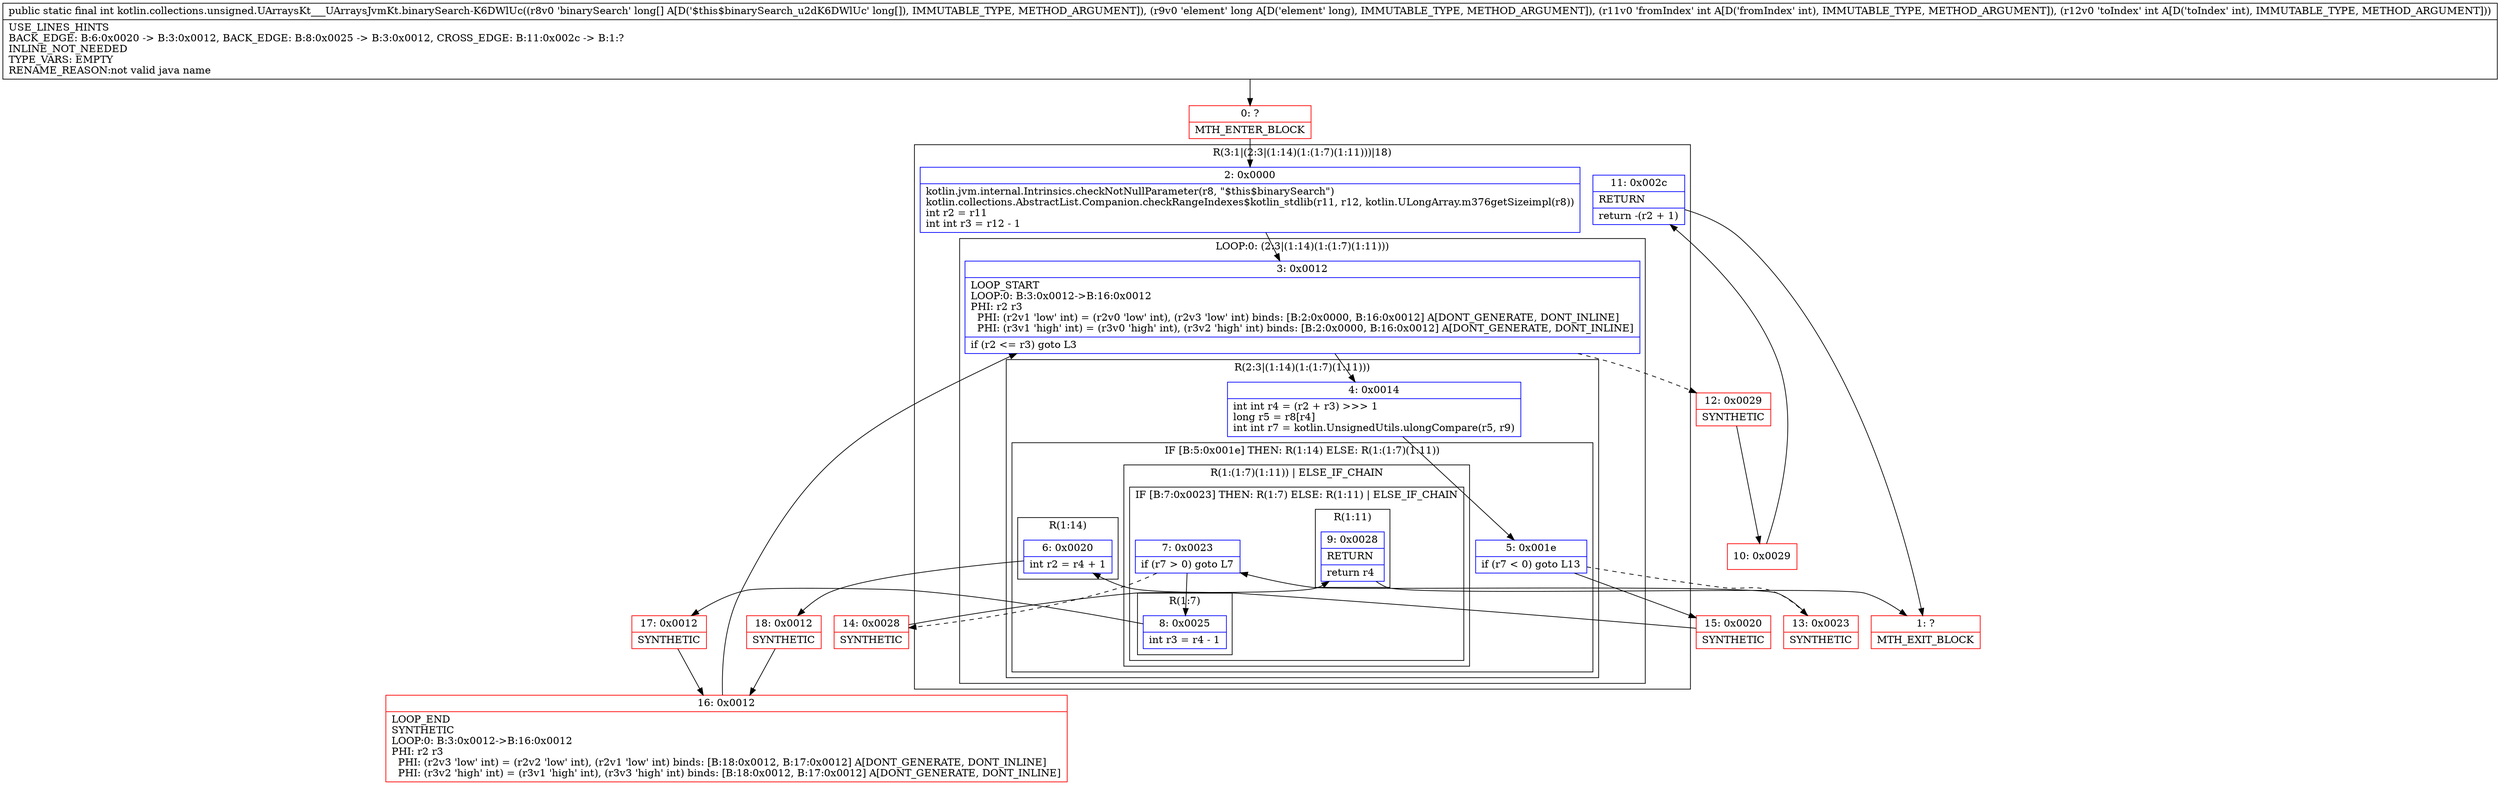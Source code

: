 digraph "CFG forkotlin.collections.unsigned.UArraysKt___UArraysJvmKt.binarySearch\-K6DWlUc([JJII)I" {
subgraph cluster_Region_1833645788 {
label = "R(3:1|(2:3|(1:14)(1:(1:7)(1:11)))|18)";
node [shape=record,color=blue];
Node_2 [shape=record,label="{2\:\ 0x0000|kotlin.jvm.internal.Intrinsics.checkNotNullParameter(r8, \"$this$binarySearch\")\lkotlin.collections.AbstractList.Companion.checkRangeIndexes$kotlin_stdlib(r11, r12, kotlin.ULongArray.m376getSizeimpl(r8))\lint r2 = r11\lint int r3 = r12 \- 1\l}"];
subgraph cluster_LoopRegion_386528598 {
label = "LOOP:0: (2:3|(1:14)(1:(1:7)(1:11)))";
node [shape=record,color=blue];
Node_3 [shape=record,label="{3\:\ 0x0012|LOOP_START\lLOOP:0: B:3:0x0012\-\>B:16:0x0012\lPHI: r2 r3 \l  PHI: (r2v1 'low' int) = (r2v0 'low' int), (r2v3 'low' int) binds: [B:2:0x0000, B:16:0x0012] A[DONT_GENERATE, DONT_INLINE]\l  PHI: (r3v1 'high' int) = (r3v0 'high' int), (r3v2 'high' int) binds: [B:2:0x0000, B:16:0x0012] A[DONT_GENERATE, DONT_INLINE]\l|if (r2 \<= r3) goto L3\l}"];
subgraph cluster_Region_16031971 {
label = "R(2:3|(1:14)(1:(1:7)(1:11)))";
node [shape=record,color=blue];
Node_4 [shape=record,label="{4\:\ 0x0014|int int r4 = (r2 + r3) \>\>\> 1\llong r5 = r8[r4]\lint int r7 = kotlin.UnsignedUtils.ulongCompare(r5, r9)\l}"];
subgraph cluster_IfRegion_1267975602 {
label = "IF [B:5:0x001e] THEN: R(1:14) ELSE: R(1:(1:7)(1:11))";
node [shape=record,color=blue];
Node_5 [shape=record,label="{5\:\ 0x001e|if (r7 \< 0) goto L13\l}"];
subgraph cluster_Region_218455778 {
label = "R(1:14)";
node [shape=record,color=blue];
Node_6 [shape=record,label="{6\:\ 0x0020|int r2 = r4 + 1\l}"];
}
subgraph cluster_Region_757736869 {
label = "R(1:(1:7)(1:11)) | ELSE_IF_CHAIN\l";
node [shape=record,color=blue];
subgraph cluster_IfRegion_1850050459 {
label = "IF [B:7:0x0023] THEN: R(1:7) ELSE: R(1:11) | ELSE_IF_CHAIN\l";
node [shape=record,color=blue];
Node_7 [shape=record,label="{7\:\ 0x0023|if (r7 \> 0) goto L7\l}"];
subgraph cluster_Region_884841463 {
label = "R(1:7)";
node [shape=record,color=blue];
Node_8 [shape=record,label="{8\:\ 0x0025|int r3 = r4 \- 1\l}"];
}
subgraph cluster_Region_325591500 {
label = "R(1:11)";
node [shape=record,color=blue];
Node_9 [shape=record,label="{9\:\ 0x0028|RETURN\l|return r4\l}"];
}
}
}
}
}
}
Node_11 [shape=record,label="{11\:\ 0x002c|RETURN\l|return \-(r2 + 1)\l}"];
}
Node_0 [shape=record,color=red,label="{0\:\ ?|MTH_ENTER_BLOCK\l}"];
Node_13 [shape=record,color=red,label="{13\:\ 0x0023|SYNTHETIC\l}"];
Node_17 [shape=record,color=red,label="{17\:\ 0x0012|SYNTHETIC\l}"];
Node_16 [shape=record,color=red,label="{16\:\ 0x0012|LOOP_END\lSYNTHETIC\lLOOP:0: B:3:0x0012\-\>B:16:0x0012\lPHI: r2 r3 \l  PHI: (r2v3 'low' int) = (r2v2 'low' int), (r2v1 'low' int) binds: [B:18:0x0012, B:17:0x0012] A[DONT_GENERATE, DONT_INLINE]\l  PHI: (r3v2 'high' int) = (r3v1 'high' int), (r3v3 'high' int) binds: [B:18:0x0012, B:17:0x0012] A[DONT_GENERATE, DONT_INLINE]\l}"];
Node_14 [shape=record,color=red,label="{14\:\ 0x0028|SYNTHETIC\l}"];
Node_1 [shape=record,color=red,label="{1\:\ ?|MTH_EXIT_BLOCK\l}"];
Node_15 [shape=record,color=red,label="{15\:\ 0x0020|SYNTHETIC\l}"];
Node_18 [shape=record,color=red,label="{18\:\ 0x0012|SYNTHETIC\l}"];
Node_12 [shape=record,color=red,label="{12\:\ 0x0029|SYNTHETIC\l}"];
Node_10 [shape=record,color=red,label="{10\:\ 0x0029}"];
MethodNode[shape=record,label="{public static final int kotlin.collections.unsigned.UArraysKt___UArraysJvmKt.binarySearch\-K6DWlUc((r8v0 'binarySearch' long[] A[D('$this$binarySearch_u2dK6DWlUc' long[]), IMMUTABLE_TYPE, METHOD_ARGUMENT]), (r9v0 'element' long A[D('element' long), IMMUTABLE_TYPE, METHOD_ARGUMENT]), (r11v0 'fromIndex' int A[D('fromIndex' int), IMMUTABLE_TYPE, METHOD_ARGUMENT]), (r12v0 'toIndex' int A[D('toIndex' int), IMMUTABLE_TYPE, METHOD_ARGUMENT]))  | USE_LINES_HINTS\lBACK_EDGE: B:6:0x0020 \-\> B:3:0x0012, BACK_EDGE: B:8:0x0025 \-\> B:3:0x0012, CROSS_EDGE: B:11:0x002c \-\> B:1:?\lINLINE_NOT_NEEDED\lTYPE_VARS: EMPTY\lRENAME_REASON:not valid java name\l}"];
MethodNode -> Node_0;Node_2 -> Node_3;
Node_3 -> Node_4;
Node_3 -> Node_12[style=dashed];
Node_4 -> Node_5;
Node_5 -> Node_13[style=dashed];
Node_5 -> Node_15;
Node_6 -> Node_18;
Node_7 -> Node_8;
Node_7 -> Node_14[style=dashed];
Node_8 -> Node_17;
Node_9 -> Node_1;
Node_11 -> Node_1;
Node_0 -> Node_2;
Node_13 -> Node_7;
Node_17 -> Node_16;
Node_16 -> Node_3;
Node_14 -> Node_9;
Node_15 -> Node_6;
Node_18 -> Node_16;
Node_12 -> Node_10;
Node_10 -> Node_11;
}

